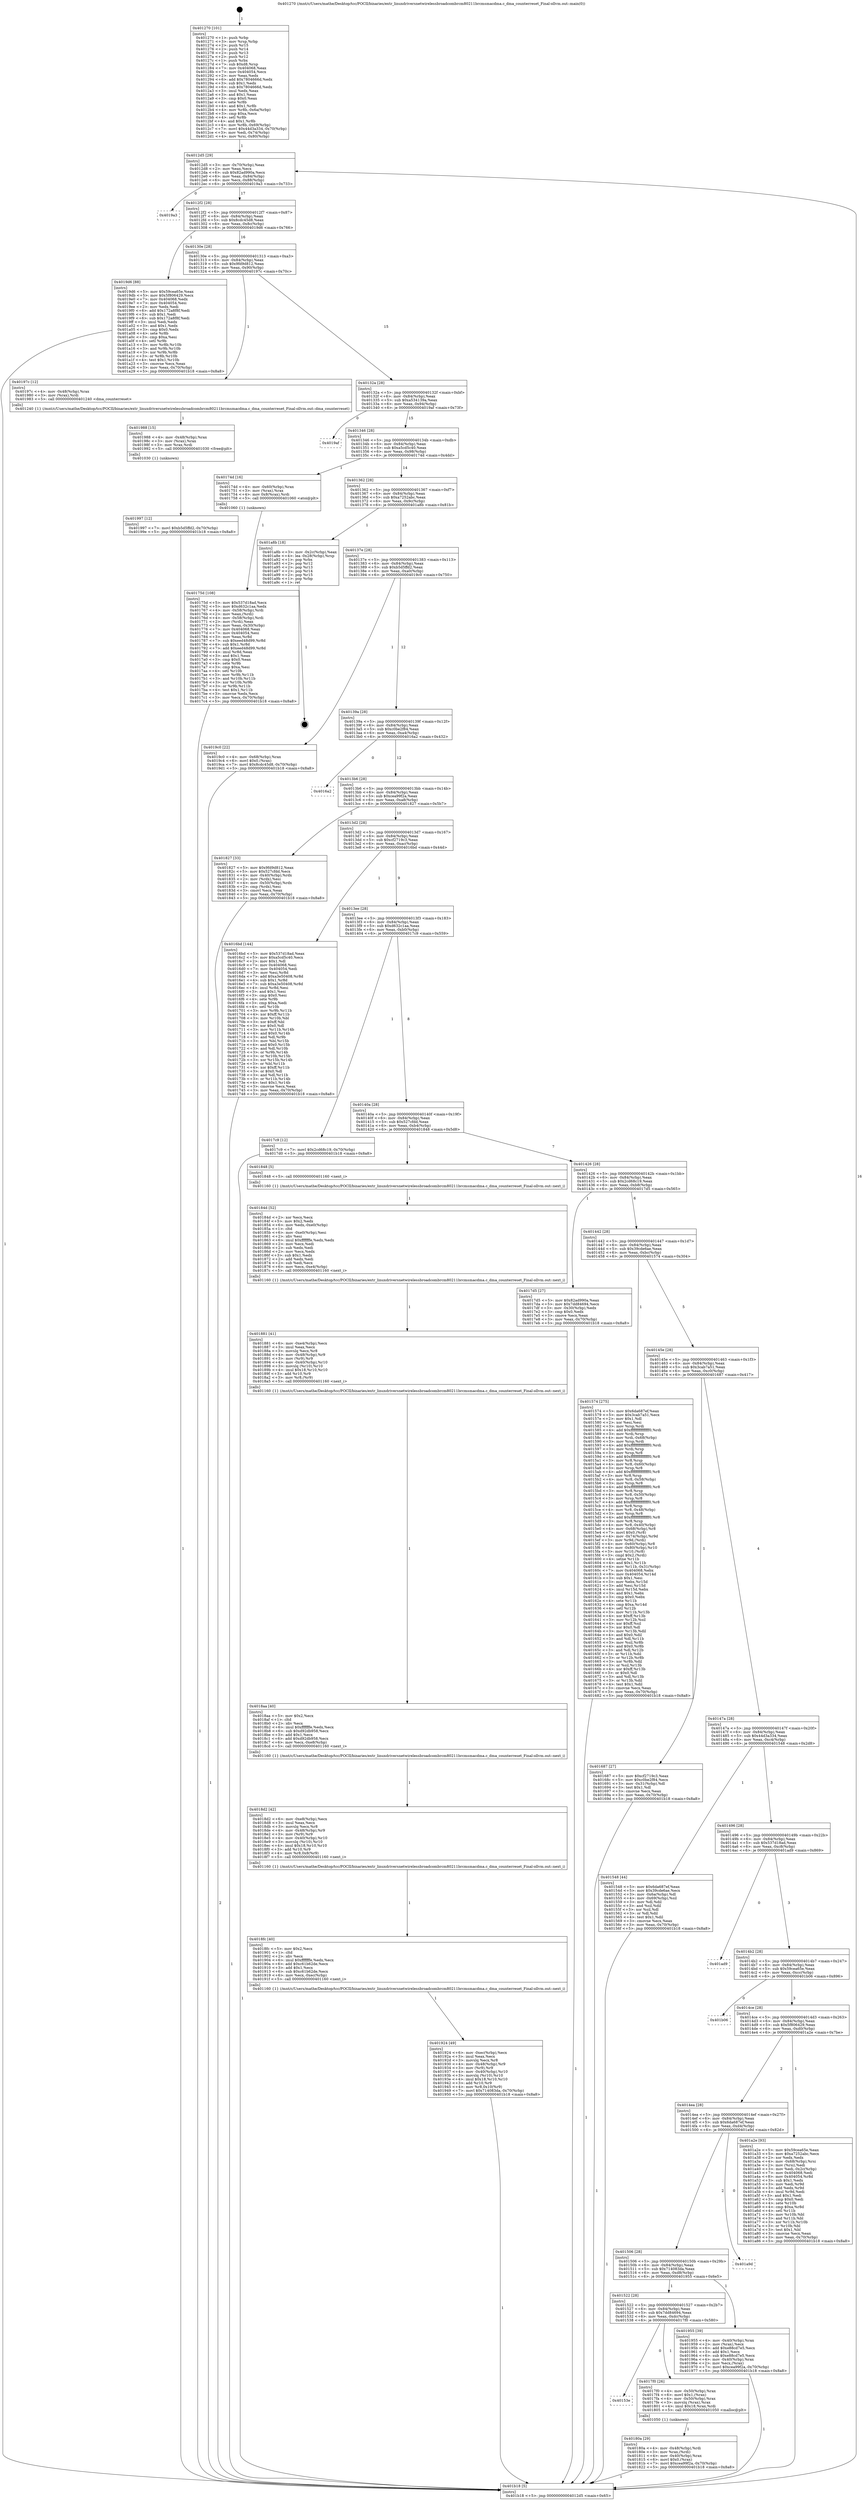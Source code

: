 digraph "0x401270" {
  label = "0x401270 (/mnt/c/Users/mathe/Desktop/tcc/POCII/binaries/extr_linuxdriversnetwirelessbroadcombrcm80211brcmsmacdma.c_dma_counterreset_Final-ollvm.out::main(0))"
  labelloc = "t"
  node[shape=record]

  Entry [label="",width=0.3,height=0.3,shape=circle,fillcolor=black,style=filled]
  "0x4012d5" [label="{
     0x4012d5 [29]\l
     | [instrs]\l
     &nbsp;&nbsp;0x4012d5 \<+3\>: mov -0x70(%rbp),%eax\l
     &nbsp;&nbsp;0x4012d8 \<+2\>: mov %eax,%ecx\l
     &nbsp;&nbsp;0x4012da \<+6\>: sub $0x82ad990a,%ecx\l
     &nbsp;&nbsp;0x4012e0 \<+6\>: mov %eax,-0x84(%rbp)\l
     &nbsp;&nbsp;0x4012e6 \<+6\>: mov %ecx,-0x88(%rbp)\l
     &nbsp;&nbsp;0x4012ec \<+6\>: je 00000000004019a3 \<main+0x733\>\l
  }"]
  "0x4019a3" [label="{
     0x4019a3\l
  }", style=dashed]
  "0x4012f2" [label="{
     0x4012f2 [28]\l
     | [instrs]\l
     &nbsp;&nbsp;0x4012f2 \<+5\>: jmp 00000000004012f7 \<main+0x87\>\l
     &nbsp;&nbsp;0x4012f7 \<+6\>: mov -0x84(%rbp),%eax\l
     &nbsp;&nbsp;0x4012fd \<+5\>: sub $0x8cdc45d8,%eax\l
     &nbsp;&nbsp;0x401302 \<+6\>: mov %eax,-0x8c(%rbp)\l
     &nbsp;&nbsp;0x401308 \<+6\>: je 00000000004019d6 \<main+0x766\>\l
  }"]
  Exit [label="",width=0.3,height=0.3,shape=circle,fillcolor=black,style=filled,peripheries=2]
  "0x4019d6" [label="{
     0x4019d6 [88]\l
     | [instrs]\l
     &nbsp;&nbsp;0x4019d6 \<+5\>: mov $0x59cea65e,%eax\l
     &nbsp;&nbsp;0x4019db \<+5\>: mov $0x5f806429,%ecx\l
     &nbsp;&nbsp;0x4019e0 \<+7\>: mov 0x404068,%edx\l
     &nbsp;&nbsp;0x4019e7 \<+7\>: mov 0x404054,%esi\l
     &nbsp;&nbsp;0x4019ee \<+2\>: mov %edx,%edi\l
     &nbsp;&nbsp;0x4019f0 \<+6\>: add $0x172a8f8f,%edi\l
     &nbsp;&nbsp;0x4019f6 \<+3\>: sub $0x1,%edi\l
     &nbsp;&nbsp;0x4019f9 \<+6\>: sub $0x172a8f8f,%edi\l
     &nbsp;&nbsp;0x4019ff \<+3\>: imul %edi,%edx\l
     &nbsp;&nbsp;0x401a02 \<+3\>: and $0x1,%edx\l
     &nbsp;&nbsp;0x401a05 \<+3\>: cmp $0x0,%edx\l
     &nbsp;&nbsp;0x401a08 \<+4\>: sete %r8b\l
     &nbsp;&nbsp;0x401a0c \<+3\>: cmp $0xa,%esi\l
     &nbsp;&nbsp;0x401a0f \<+4\>: setl %r9b\l
     &nbsp;&nbsp;0x401a13 \<+3\>: mov %r8b,%r10b\l
     &nbsp;&nbsp;0x401a16 \<+3\>: and %r9b,%r10b\l
     &nbsp;&nbsp;0x401a19 \<+3\>: xor %r9b,%r8b\l
     &nbsp;&nbsp;0x401a1c \<+3\>: or %r8b,%r10b\l
     &nbsp;&nbsp;0x401a1f \<+4\>: test $0x1,%r10b\l
     &nbsp;&nbsp;0x401a23 \<+3\>: cmovne %ecx,%eax\l
     &nbsp;&nbsp;0x401a26 \<+3\>: mov %eax,-0x70(%rbp)\l
     &nbsp;&nbsp;0x401a29 \<+5\>: jmp 0000000000401b18 \<main+0x8a8\>\l
  }"]
  "0x40130e" [label="{
     0x40130e [28]\l
     | [instrs]\l
     &nbsp;&nbsp;0x40130e \<+5\>: jmp 0000000000401313 \<main+0xa3\>\l
     &nbsp;&nbsp;0x401313 \<+6\>: mov -0x84(%rbp),%eax\l
     &nbsp;&nbsp;0x401319 \<+5\>: sub $0x9fd9d812,%eax\l
     &nbsp;&nbsp;0x40131e \<+6\>: mov %eax,-0x90(%rbp)\l
     &nbsp;&nbsp;0x401324 \<+6\>: je 000000000040197c \<main+0x70c\>\l
  }"]
  "0x401997" [label="{
     0x401997 [12]\l
     | [instrs]\l
     &nbsp;&nbsp;0x401997 \<+7\>: movl $0xb5d5ffd2,-0x70(%rbp)\l
     &nbsp;&nbsp;0x40199e \<+5\>: jmp 0000000000401b18 \<main+0x8a8\>\l
  }"]
  "0x40197c" [label="{
     0x40197c [12]\l
     | [instrs]\l
     &nbsp;&nbsp;0x40197c \<+4\>: mov -0x48(%rbp),%rax\l
     &nbsp;&nbsp;0x401980 \<+3\>: mov (%rax),%rdi\l
     &nbsp;&nbsp;0x401983 \<+5\>: call 0000000000401240 \<dma_counterreset\>\l
     | [calls]\l
     &nbsp;&nbsp;0x401240 \{1\} (/mnt/c/Users/mathe/Desktop/tcc/POCII/binaries/extr_linuxdriversnetwirelessbroadcombrcm80211brcmsmacdma.c_dma_counterreset_Final-ollvm.out::dma_counterreset)\l
  }"]
  "0x40132a" [label="{
     0x40132a [28]\l
     | [instrs]\l
     &nbsp;&nbsp;0x40132a \<+5\>: jmp 000000000040132f \<main+0xbf\>\l
     &nbsp;&nbsp;0x40132f \<+6\>: mov -0x84(%rbp),%eax\l
     &nbsp;&nbsp;0x401335 \<+5\>: sub $0xa534139a,%eax\l
     &nbsp;&nbsp;0x40133a \<+6\>: mov %eax,-0x94(%rbp)\l
     &nbsp;&nbsp;0x401340 \<+6\>: je 00000000004019af \<main+0x73f\>\l
  }"]
  "0x401988" [label="{
     0x401988 [15]\l
     | [instrs]\l
     &nbsp;&nbsp;0x401988 \<+4\>: mov -0x48(%rbp),%rax\l
     &nbsp;&nbsp;0x40198c \<+3\>: mov (%rax),%rax\l
     &nbsp;&nbsp;0x40198f \<+3\>: mov %rax,%rdi\l
     &nbsp;&nbsp;0x401992 \<+5\>: call 0000000000401030 \<free@plt\>\l
     | [calls]\l
     &nbsp;&nbsp;0x401030 \{1\} (unknown)\l
  }"]
  "0x4019af" [label="{
     0x4019af\l
  }", style=dashed]
  "0x401346" [label="{
     0x401346 [28]\l
     | [instrs]\l
     &nbsp;&nbsp;0x401346 \<+5\>: jmp 000000000040134b \<main+0xdb\>\l
     &nbsp;&nbsp;0x40134b \<+6\>: mov -0x84(%rbp),%eax\l
     &nbsp;&nbsp;0x401351 \<+5\>: sub $0xa5cd5c40,%eax\l
     &nbsp;&nbsp;0x401356 \<+6\>: mov %eax,-0x98(%rbp)\l
     &nbsp;&nbsp;0x40135c \<+6\>: je 000000000040174d \<main+0x4dd\>\l
  }"]
  "0x401924" [label="{
     0x401924 [49]\l
     | [instrs]\l
     &nbsp;&nbsp;0x401924 \<+6\>: mov -0xec(%rbp),%ecx\l
     &nbsp;&nbsp;0x40192a \<+3\>: imul %eax,%ecx\l
     &nbsp;&nbsp;0x40192d \<+3\>: movslq %ecx,%r8\l
     &nbsp;&nbsp;0x401930 \<+4\>: mov -0x48(%rbp),%r9\l
     &nbsp;&nbsp;0x401934 \<+3\>: mov (%r9),%r9\l
     &nbsp;&nbsp;0x401937 \<+4\>: mov -0x40(%rbp),%r10\l
     &nbsp;&nbsp;0x40193b \<+3\>: movslq (%r10),%r10\l
     &nbsp;&nbsp;0x40193e \<+4\>: imul $0x18,%r10,%r10\l
     &nbsp;&nbsp;0x401942 \<+3\>: add %r10,%r9\l
     &nbsp;&nbsp;0x401945 \<+4\>: mov %r8,0x10(%r9)\l
     &nbsp;&nbsp;0x401949 \<+7\>: movl $0x714083da,-0x70(%rbp)\l
     &nbsp;&nbsp;0x401950 \<+5\>: jmp 0000000000401b18 \<main+0x8a8\>\l
  }"]
  "0x40174d" [label="{
     0x40174d [16]\l
     | [instrs]\l
     &nbsp;&nbsp;0x40174d \<+4\>: mov -0x60(%rbp),%rax\l
     &nbsp;&nbsp;0x401751 \<+3\>: mov (%rax),%rax\l
     &nbsp;&nbsp;0x401754 \<+4\>: mov 0x8(%rax),%rdi\l
     &nbsp;&nbsp;0x401758 \<+5\>: call 0000000000401060 \<atoi@plt\>\l
     | [calls]\l
     &nbsp;&nbsp;0x401060 \{1\} (unknown)\l
  }"]
  "0x401362" [label="{
     0x401362 [28]\l
     | [instrs]\l
     &nbsp;&nbsp;0x401362 \<+5\>: jmp 0000000000401367 \<main+0xf7\>\l
     &nbsp;&nbsp;0x401367 \<+6\>: mov -0x84(%rbp),%eax\l
     &nbsp;&nbsp;0x40136d \<+5\>: sub $0xa7252abc,%eax\l
     &nbsp;&nbsp;0x401372 \<+6\>: mov %eax,-0x9c(%rbp)\l
     &nbsp;&nbsp;0x401378 \<+6\>: je 0000000000401a8b \<main+0x81b\>\l
  }"]
  "0x4018fc" [label="{
     0x4018fc [40]\l
     | [instrs]\l
     &nbsp;&nbsp;0x4018fc \<+5\>: mov $0x2,%ecx\l
     &nbsp;&nbsp;0x401901 \<+1\>: cltd\l
     &nbsp;&nbsp;0x401902 \<+2\>: idiv %ecx\l
     &nbsp;&nbsp;0x401904 \<+6\>: imul $0xfffffffe,%edx,%ecx\l
     &nbsp;&nbsp;0x40190a \<+6\>: add $0xc61b62de,%ecx\l
     &nbsp;&nbsp;0x401910 \<+3\>: add $0x1,%ecx\l
     &nbsp;&nbsp;0x401913 \<+6\>: sub $0xc61b62de,%ecx\l
     &nbsp;&nbsp;0x401919 \<+6\>: mov %ecx,-0xec(%rbp)\l
     &nbsp;&nbsp;0x40191f \<+5\>: call 0000000000401160 \<next_i\>\l
     | [calls]\l
     &nbsp;&nbsp;0x401160 \{1\} (/mnt/c/Users/mathe/Desktop/tcc/POCII/binaries/extr_linuxdriversnetwirelessbroadcombrcm80211brcmsmacdma.c_dma_counterreset_Final-ollvm.out::next_i)\l
  }"]
  "0x401a8b" [label="{
     0x401a8b [18]\l
     | [instrs]\l
     &nbsp;&nbsp;0x401a8b \<+3\>: mov -0x2c(%rbp),%eax\l
     &nbsp;&nbsp;0x401a8e \<+4\>: lea -0x28(%rbp),%rsp\l
     &nbsp;&nbsp;0x401a92 \<+1\>: pop %rbx\l
     &nbsp;&nbsp;0x401a93 \<+2\>: pop %r12\l
     &nbsp;&nbsp;0x401a95 \<+2\>: pop %r13\l
     &nbsp;&nbsp;0x401a97 \<+2\>: pop %r14\l
     &nbsp;&nbsp;0x401a99 \<+2\>: pop %r15\l
     &nbsp;&nbsp;0x401a9b \<+1\>: pop %rbp\l
     &nbsp;&nbsp;0x401a9c \<+1\>: ret\l
  }"]
  "0x40137e" [label="{
     0x40137e [28]\l
     | [instrs]\l
     &nbsp;&nbsp;0x40137e \<+5\>: jmp 0000000000401383 \<main+0x113\>\l
     &nbsp;&nbsp;0x401383 \<+6\>: mov -0x84(%rbp),%eax\l
     &nbsp;&nbsp;0x401389 \<+5\>: sub $0xb5d5ffd2,%eax\l
     &nbsp;&nbsp;0x40138e \<+6\>: mov %eax,-0xa0(%rbp)\l
     &nbsp;&nbsp;0x401394 \<+6\>: je 00000000004019c0 \<main+0x750\>\l
  }"]
  "0x4018d2" [label="{
     0x4018d2 [42]\l
     | [instrs]\l
     &nbsp;&nbsp;0x4018d2 \<+6\>: mov -0xe8(%rbp),%ecx\l
     &nbsp;&nbsp;0x4018d8 \<+3\>: imul %eax,%ecx\l
     &nbsp;&nbsp;0x4018db \<+3\>: movslq %ecx,%r8\l
     &nbsp;&nbsp;0x4018de \<+4\>: mov -0x48(%rbp),%r9\l
     &nbsp;&nbsp;0x4018e2 \<+3\>: mov (%r9),%r9\l
     &nbsp;&nbsp;0x4018e5 \<+4\>: mov -0x40(%rbp),%r10\l
     &nbsp;&nbsp;0x4018e9 \<+3\>: movslq (%r10),%r10\l
     &nbsp;&nbsp;0x4018ec \<+4\>: imul $0x18,%r10,%r10\l
     &nbsp;&nbsp;0x4018f0 \<+3\>: add %r10,%r9\l
     &nbsp;&nbsp;0x4018f3 \<+4\>: mov %r8,0x8(%r9)\l
     &nbsp;&nbsp;0x4018f7 \<+5\>: call 0000000000401160 \<next_i\>\l
     | [calls]\l
     &nbsp;&nbsp;0x401160 \{1\} (/mnt/c/Users/mathe/Desktop/tcc/POCII/binaries/extr_linuxdriversnetwirelessbroadcombrcm80211brcmsmacdma.c_dma_counterreset_Final-ollvm.out::next_i)\l
  }"]
  "0x4019c0" [label="{
     0x4019c0 [22]\l
     | [instrs]\l
     &nbsp;&nbsp;0x4019c0 \<+4\>: mov -0x68(%rbp),%rax\l
     &nbsp;&nbsp;0x4019c4 \<+6\>: movl $0x0,(%rax)\l
     &nbsp;&nbsp;0x4019ca \<+7\>: movl $0x8cdc45d8,-0x70(%rbp)\l
     &nbsp;&nbsp;0x4019d1 \<+5\>: jmp 0000000000401b18 \<main+0x8a8\>\l
  }"]
  "0x40139a" [label="{
     0x40139a [28]\l
     | [instrs]\l
     &nbsp;&nbsp;0x40139a \<+5\>: jmp 000000000040139f \<main+0x12f\>\l
     &nbsp;&nbsp;0x40139f \<+6\>: mov -0x84(%rbp),%eax\l
     &nbsp;&nbsp;0x4013a5 \<+5\>: sub $0xc0be2f84,%eax\l
     &nbsp;&nbsp;0x4013aa \<+6\>: mov %eax,-0xa4(%rbp)\l
     &nbsp;&nbsp;0x4013b0 \<+6\>: je 00000000004016a2 \<main+0x432\>\l
  }"]
  "0x4018aa" [label="{
     0x4018aa [40]\l
     | [instrs]\l
     &nbsp;&nbsp;0x4018aa \<+5\>: mov $0x2,%ecx\l
     &nbsp;&nbsp;0x4018af \<+1\>: cltd\l
     &nbsp;&nbsp;0x4018b0 \<+2\>: idiv %ecx\l
     &nbsp;&nbsp;0x4018b2 \<+6\>: imul $0xfffffffe,%edx,%ecx\l
     &nbsp;&nbsp;0x4018b8 \<+6\>: sub $0xd92db958,%ecx\l
     &nbsp;&nbsp;0x4018be \<+3\>: add $0x1,%ecx\l
     &nbsp;&nbsp;0x4018c1 \<+6\>: add $0xd92db958,%ecx\l
     &nbsp;&nbsp;0x4018c7 \<+6\>: mov %ecx,-0xe8(%rbp)\l
     &nbsp;&nbsp;0x4018cd \<+5\>: call 0000000000401160 \<next_i\>\l
     | [calls]\l
     &nbsp;&nbsp;0x401160 \{1\} (/mnt/c/Users/mathe/Desktop/tcc/POCII/binaries/extr_linuxdriversnetwirelessbroadcombrcm80211brcmsmacdma.c_dma_counterreset_Final-ollvm.out::next_i)\l
  }"]
  "0x4016a2" [label="{
     0x4016a2\l
  }", style=dashed]
  "0x4013b6" [label="{
     0x4013b6 [28]\l
     | [instrs]\l
     &nbsp;&nbsp;0x4013b6 \<+5\>: jmp 00000000004013bb \<main+0x14b\>\l
     &nbsp;&nbsp;0x4013bb \<+6\>: mov -0x84(%rbp),%eax\l
     &nbsp;&nbsp;0x4013c1 \<+5\>: sub $0xcea99f2a,%eax\l
     &nbsp;&nbsp;0x4013c6 \<+6\>: mov %eax,-0xa8(%rbp)\l
     &nbsp;&nbsp;0x4013cc \<+6\>: je 0000000000401827 \<main+0x5b7\>\l
  }"]
  "0x401881" [label="{
     0x401881 [41]\l
     | [instrs]\l
     &nbsp;&nbsp;0x401881 \<+6\>: mov -0xe4(%rbp),%ecx\l
     &nbsp;&nbsp;0x401887 \<+3\>: imul %eax,%ecx\l
     &nbsp;&nbsp;0x40188a \<+3\>: movslq %ecx,%r8\l
     &nbsp;&nbsp;0x40188d \<+4\>: mov -0x48(%rbp),%r9\l
     &nbsp;&nbsp;0x401891 \<+3\>: mov (%r9),%r9\l
     &nbsp;&nbsp;0x401894 \<+4\>: mov -0x40(%rbp),%r10\l
     &nbsp;&nbsp;0x401898 \<+3\>: movslq (%r10),%r10\l
     &nbsp;&nbsp;0x40189b \<+4\>: imul $0x18,%r10,%r10\l
     &nbsp;&nbsp;0x40189f \<+3\>: add %r10,%r9\l
     &nbsp;&nbsp;0x4018a2 \<+3\>: mov %r8,(%r9)\l
     &nbsp;&nbsp;0x4018a5 \<+5\>: call 0000000000401160 \<next_i\>\l
     | [calls]\l
     &nbsp;&nbsp;0x401160 \{1\} (/mnt/c/Users/mathe/Desktop/tcc/POCII/binaries/extr_linuxdriversnetwirelessbroadcombrcm80211brcmsmacdma.c_dma_counterreset_Final-ollvm.out::next_i)\l
  }"]
  "0x401827" [label="{
     0x401827 [33]\l
     | [instrs]\l
     &nbsp;&nbsp;0x401827 \<+5\>: mov $0x9fd9d812,%eax\l
     &nbsp;&nbsp;0x40182c \<+5\>: mov $0x527cfdd,%ecx\l
     &nbsp;&nbsp;0x401831 \<+4\>: mov -0x40(%rbp),%rdx\l
     &nbsp;&nbsp;0x401835 \<+2\>: mov (%rdx),%esi\l
     &nbsp;&nbsp;0x401837 \<+4\>: mov -0x50(%rbp),%rdx\l
     &nbsp;&nbsp;0x40183b \<+2\>: cmp (%rdx),%esi\l
     &nbsp;&nbsp;0x40183d \<+3\>: cmovl %ecx,%eax\l
     &nbsp;&nbsp;0x401840 \<+3\>: mov %eax,-0x70(%rbp)\l
     &nbsp;&nbsp;0x401843 \<+5\>: jmp 0000000000401b18 \<main+0x8a8\>\l
  }"]
  "0x4013d2" [label="{
     0x4013d2 [28]\l
     | [instrs]\l
     &nbsp;&nbsp;0x4013d2 \<+5\>: jmp 00000000004013d7 \<main+0x167\>\l
     &nbsp;&nbsp;0x4013d7 \<+6\>: mov -0x84(%rbp),%eax\l
     &nbsp;&nbsp;0x4013dd \<+5\>: sub $0xcf2719c3,%eax\l
     &nbsp;&nbsp;0x4013e2 \<+6\>: mov %eax,-0xac(%rbp)\l
     &nbsp;&nbsp;0x4013e8 \<+6\>: je 00000000004016bd \<main+0x44d\>\l
  }"]
  "0x40184d" [label="{
     0x40184d [52]\l
     | [instrs]\l
     &nbsp;&nbsp;0x40184d \<+2\>: xor %ecx,%ecx\l
     &nbsp;&nbsp;0x40184f \<+5\>: mov $0x2,%edx\l
     &nbsp;&nbsp;0x401854 \<+6\>: mov %edx,-0xe0(%rbp)\l
     &nbsp;&nbsp;0x40185a \<+1\>: cltd\l
     &nbsp;&nbsp;0x40185b \<+6\>: mov -0xe0(%rbp),%esi\l
     &nbsp;&nbsp;0x401861 \<+2\>: idiv %esi\l
     &nbsp;&nbsp;0x401863 \<+6\>: imul $0xfffffffe,%edx,%edx\l
     &nbsp;&nbsp;0x401869 \<+2\>: mov %ecx,%edi\l
     &nbsp;&nbsp;0x40186b \<+2\>: sub %edx,%edi\l
     &nbsp;&nbsp;0x40186d \<+2\>: mov %ecx,%edx\l
     &nbsp;&nbsp;0x40186f \<+3\>: sub $0x1,%edx\l
     &nbsp;&nbsp;0x401872 \<+2\>: add %edx,%edi\l
     &nbsp;&nbsp;0x401874 \<+2\>: sub %edi,%ecx\l
     &nbsp;&nbsp;0x401876 \<+6\>: mov %ecx,-0xe4(%rbp)\l
     &nbsp;&nbsp;0x40187c \<+5\>: call 0000000000401160 \<next_i\>\l
     | [calls]\l
     &nbsp;&nbsp;0x401160 \{1\} (/mnt/c/Users/mathe/Desktop/tcc/POCII/binaries/extr_linuxdriversnetwirelessbroadcombrcm80211brcmsmacdma.c_dma_counterreset_Final-ollvm.out::next_i)\l
  }"]
  "0x4016bd" [label="{
     0x4016bd [144]\l
     | [instrs]\l
     &nbsp;&nbsp;0x4016bd \<+5\>: mov $0x537d18ad,%eax\l
     &nbsp;&nbsp;0x4016c2 \<+5\>: mov $0xa5cd5c40,%ecx\l
     &nbsp;&nbsp;0x4016c7 \<+2\>: mov $0x1,%dl\l
     &nbsp;&nbsp;0x4016c9 \<+7\>: mov 0x404068,%esi\l
     &nbsp;&nbsp;0x4016d0 \<+7\>: mov 0x404054,%edi\l
     &nbsp;&nbsp;0x4016d7 \<+3\>: mov %esi,%r8d\l
     &nbsp;&nbsp;0x4016da \<+7\>: add $0xa3e50408,%r8d\l
     &nbsp;&nbsp;0x4016e1 \<+4\>: sub $0x1,%r8d\l
     &nbsp;&nbsp;0x4016e5 \<+7\>: sub $0xa3e50408,%r8d\l
     &nbsp;&nbsp;0x4016ec \<+4\>: imul %r8d,%esi\l
     &nbsp;&nbsp;0x4016f0 \<+3\>: and $0x1,%esi\l
     &nbsp;&nbsp;0x4016f3 \<+3\>: cmp $0x0,%esi\l
     &nbsp;&nbsp;0x4016f6 \<+4\>: sete %r9b\l
     &nbsp;&nbsp;0x4016fa \<+3\>: cmp $0xa,%edi\l
     &nbsp;&nbsp;0x4016fd \<+4\>: setl %r10b\l
     &nbsp;&nbsp;0x401701 \<+3\>: mov %r9b,%r11b\l
     &nbsp;&nbsp;0x401704 \<+4\>: xor $0xff,%r11b\l
     &nbsp;&nbsp;0x401708 \<+3\>: mov %r10b,%bl\l
     &nbsp;&nbsp;0x40170b \<+3\>: xor $0xff,%bl\l
     &nbsp;&nbsp;0x40170e \<+3\>: xor $0x0,%dl\l
     &nbsp;&nbsp;0x401711 \<+3\>: mov %r11b,%r14b\l
     &nbsp;&nbsp;0x401714 \<+4\>: and $0x0,%r14b\l
     &nbsp;&nbsp;0x401718 \<+3\>: and %dl,%r9b\l
     &nbsp;&nbsp;0x40171b \<+3\>: mov %bl,%r15b\l
     &nbsp;&nbsp;0x40171e \<+4\>: and $0x0,%r15b\l
     &nbsp;&nbsp;0x401722 \<+3\>: and %dl,%r10b\l
     &nbsp;&nbsp;0x401725 \<+3\>: or %r9b,%r14b\l
     &nbsp;&nbsp;0x401728 \<+3\>: or %r10b,%r15b\l
     &nbsp;&nbsp;0x40172b \<+3\>: xor %r15b,%r14b\l
     &nbsp;&nbsp;0x40172e \<+3\>: or %bl,%r11b\l
     &nbsp;&nbsp;0x401731 \<+4\>: xor $0xff,%r11b\l
     &nbsp;&nbsp;0x401735 \<+3\>: or $0x0,%dl\l
     &nbsp;&nbsp;0x401738 \<+3\>: and %dl,%r11b\l
     &nbsp;&nbsp;0x40173b \<+3\>: or %r11b,%r14b\l
     &nbsp;&nbsp;0x40173e \<+4\>: test $0x1,%r14b\l
     &nbsp;&nbsp;0x401742 \<+3\>: cmovne %ecx,%eax\l
     &nbsp;&nbsp;0x401745 \<+3\>: mov %eax,-0x70(%rbp)\l
     &nbsp;&nbsp;0x401748 \<+5\>: jmp 0000000000401b18 \<main+0x8a8\>\l
  }"]
  "0x4013ee" [label="{
     0x4013ee [28]\l
     | [instrs]\l
     &nbsp;&nbsp;0x4013ee \<+5\>: jmp 00000000004013f3 \<main+0x183\>\l
     &nbsp;&nbsp;0x4013f3 \<+6\>: mov -0x84(%rbp),%eax\l
     &nbsp;&nbsp;0x4013f9 \<+5\>: sub $0xd632c1aa,%eax\l
     &nbsp;&nbsp;0x4013fe \<+6\>: mov %eax,-0xb0(%rbp)\l
     &nbsp;&nbsp;0x401404 \<+6\>: je 00000000004017c9 \<main+0x559\>\l
  }"]
  "0x40180a" [label="{
     0x40180a [29]\l
     | [instrs]\l
     &nbsp;&nbsp;0x40180a \<+4\>: mov -0x48(%rbp),%rdi\l
     &nbsp;&nbsp;0x40180e \<+3\>: mov %rax,(%rdi)\l
     &nbsp;&nbsp;0x401811 \<+4\>: mov -0x40(%rbp),%rax\l
     &nbsp;&nbsp;0x401815 \<+6\>: movl $0x0,(%rax)\l
     &nbsp;&nbsp;0x40181b \<+7\>: movl $0xcea99f2a,-0x70(%rbp)\l
     &nbsp;&nbsp;0x401822 \<+5\>: jmp 0000000000401b18 \<main+0x8a8\>\l
  }"]
  "0x4017c9" [label="{
     0x4017c9 [12]\l
     | [instrs]\l
     &nbsp;&nbsp;0x4017c9 \<+7\>: movl $0x2cd68c19,-0x70(%rbp)\l
     &nbsp;&nbsp;0x4017d0 \<+5\>: jmp 0000000000401b18 \<main+0x8a8\>\l
  }"]
  "0x40140a" [label="{
     0x40140a [28]\l
     | [instrs]\l
     &nbsp;&nbsp;0x40140a \<+5\>: jmp 000000000040140f \<main+0x19f\>\l
     &nbsp;&nbsp;0x40140f \<+6\>: mov -0x84(%rbp),%eax\l
     &nbsp;&nbsp;0x401415 \<+5\>: sub $0x527cfdd,%eax\l
     &nbsp;&nbsp;0x40141a \<+6\>: mov %eax,-0xb4(%rbp)\l
     &nbsp;&nbsp;0x401420 \<+6\>: je 0000000000401848 \<main+0x5d8\>\l
  }"]
  "0x40153e" [label="{
     0x40153e\l
  }", style=dashed]
  "0x401848" [label="{
     0x401848 [5]\l
     | [instrs]\l
     &nbsp;&nbsp;0x401848 \<+5\>: call 0000000000401160 \<next_i\>\l
     | [calls]\l
     &nbsp;&nbsp;0x401160 \{1\} (/mnt/c/Users/mathe/Desktop/tcc/POCII/binaries/extr_linuxdriversnetwirelessbroadcombrcm80211brcmsmacdma.c_dma_counterreset_Final-ollvm.out::next_i)\l
  }"]
  "0x401426" [label="{
     0x401426 [28]\l
     | [instrs]\l
     &nbsp;&nbsp;0x401426 \<+5\>: jmp 000000000040142b \<main+0x1bb\>\l
     &nbsp;&nbsp;0x40142b \<+6\>: mov -0x84(%rbp),%eax\l
     &nbsp;&nbsp;0x401431 \<+5\>: sub $0x2cd68c19,%eax\l
     &nbsp;&nbsp;0x401436 \<+6\>: mov %eax,-0xb8(%rbp)\l
     &nbsp;&nbsp;0x40143c \<+6\>: je 00000000004017d5 \<main+0x565\>\l
  }"]
  "0x4017f0" [label="{
     0x4017f0 [26]\l
     | [instrs]\l
     &nbsp;&nbsp;0x4017f0 \<+4\>: mov -0x50(%rbp),%rax\l
     &nbsp;&nbsp;0x4017f4 \<+6\>: movl $0x1,(%rax)\l
     &nbsp;&nbsp;0x4017fa \<+4\>: mov -0x50(%rbp),%rax\l
     &nbsp;&nbsp;0x4017fe \<+3\>: movslq (%rax),%rax\l
     &nbsp;&nbsp;0x401801 \<+4\>: imul $0x18,%rax,%rdi\l
     &nbsp;&nbsp;0x401805 \<+5\>: call 0000000000401050 \<malloc@plt\>\l
     | [calls]\l
     &nbsp;&nbsp;0x401050 \{1\} (unknown)\l
  }"]
  "0x4017d5" [label="{
     0x4017d5 [27]\l
     | [instrs]\l
     &nbsp;&nbsp;0x4017d5 \<+5\>: mov $0x82ad990a,%eax\l
     &nbsp;&nbsp;0x4017da \<+5\>: mov $0x7dd84694,%ecx\l
     &nbsp;&nbsp;0x4017df \<+3\>: mov -0x30(%rbp),%edx\l
     &nbsp;&nbsp;0x4017e2 \<+3\>: cmp $0x0,%edx\l
     &nbsp;&nbsp;0x4017e5 \<+3\>: cmove %ecx,%eax\l
     &nbsp;&nbsp;0x4017e8 \<+3\>: mov %eax,-0x70(%rbp)\l
     &nbsp;&nbsp;0x4017eb \<+5\>: jmp 0000000000401b18 \<main+0x8a8\>\l
  }"]
  "0x401442" [label="{
     0x401442 [28]\l
     | [instrs]\l
     &nbsp;&nbsp;0x401442 \<+5\>: jmp 0000000000401447 \<main+0x1d7\>\l
     &nbsp;&nbsp;0x401447 \<+6\>: mov -0x84(%rbp),%eax\l
     &nbsp;&nbsp;0x40144d \<+5\>: sub $0x39cde6ae,%eax\l
     &nbsp;&nbsp;0x401452 \<+6\>: mov %eax,-0xbc(%rbp)\l
     &nbsp;&nbsp;0x401458 \<+6\>: je 0000000000401574 \<main+0x304\>\l
  }"]
  "0x401522" [label="{
     0x401522 [28]\l
     | [instrs]\l
     &nbsp;&nbsp;0x401522 \<+5\>: jmp 0000000000401527 \<main+0x2b7\>\l
     &nbsp;&nbsp;0x401527 \<+6\>: mov -0x84(%rbp),%eax\l
     &nbsp;&nbsp;0x40152d \<+5\>: sub $0x7dd84694,%eax\l
     &nbsp;&nbsp;0x401532 \<+6\>: mov %eax,-0xdc(%rbp)\l
     &nbsp;&nbsp;0x401538 \<+6\>: je 00000000004017f0 \<main+0x580\>\l
  }"]
  "0x401574" [label="{
     0x401574 [275]\l
     | [instrs]\l
     &nbsp;&nbsp;0x401574 \<+5\>: mov $0x6da687ef,%eax\l
     &nbsp;&nbsp;0x401579 \<+5\>: mov $0x3cab7a51,%ecx\l
     &nbsp;&nbsp;0x40157e \<+2\>: mov $0x1,%dl\l
     &nbsp;&nbsp;0x401580 \<+2\>: xor %esi,%esi\l
     &nbsp;&nbsp;0x401582 \<+3\>: mov %rsp,%rdi\l
     &nbsp;&nbsp;0x401585 \<+4\>: add $0xfffffffffffffff0,%rdi\l
     &nbsp;&nbsp;0x401589 \<+3\>: mov %rdi,%rsp\l
     &nbsp;&nbsp;0x40158c \<+4\>: mov %rdi,-0x68(%rbp)\l
     &nbsp;&nbsp;0x401590 \<+3\>: mov %rsp,%rdi\l
     &nbsp;&nbsp;0x401593 \<+4\>: add $0xfffffffffffffff0,%rdi\l
     &nbsp;&nbsp;0x401597 \<+3\>: mov %rdi,%rsp\l
     &nbsp;&nbsp;0x40159a \<+3\>: mov %rsp,%r8\l
     &nbsp;&nbsp;0x40159d \<+4\>: add $0xfffffffffffffff0,%r8\l
     &nbsp;&nbsp;0x4015a1 \<+3\>: mov %r8,%rsp\l
     &nbsp;&nbsp;0x4015a4 \<+4\>: mov %r8,-0x60(%rbp)\l
     &nbsp;&nbsp;0x4015a8 \<+3\>: mov %rsp,%r8\l
     &nbsp;&nbsp;0x4015ab \<+4\>: add $0xfffffffffffffff0,%r8\l
     &nbsp;&nbsp;0x4015af \<+3\>: mov %r8,%rsp\l
     &nbsp;&nbsp;0x4015b2 \<+4\>: mov %r8,-0x58(%rbp)\l
     &nbsp;&nbsp;0x4015b6 \<+3\>: mov %rsp,%r8\l
     &nbsp;&nbsp;0x4015b9 \<+4\>: add $0xfffffffffffffff0,%r8\l
     &nbsp;&nbsp;0x4015bd \<+3\>: mov %r8,%rsp\l
     &nbsp;&nbsp;0x4015c0 \<+4\>: mov %r8,-0x50(%rbp)\l
     &nbsp;&nbsp;0x4015c4 \<+3\>: mov %rsp,%r8\l
     &nbsp;&nbsp;0x4015c7 \<+4\>: add $0xfffffffffffffff0,%r8\l
     &nbsp;&nbsp;0x4015cb \<+3\>: mov %r8,%rsp\l
     &nbsp;&nbsp;0x4015ce \<+4\>: mov %r8,-0x48(%rbp)\l
     &nbsp;&nbsp;0x4015d2 \<+3\>: mov %rsp,%r8\l
     &nbsp;&nbsp;0x4015d5 \<+4\>: add $0xfffffffffffffff0,%r8\l
     &nbsp;&nbsp;0x4015d9 \<+3\>: mov %r8,%rsp\l
     &nbsp;&nbsp;0x4015dc \<+4\>: mov %r8,-0x40(%rbp)\l
     &nbsp;&nbsp;0x4015e0 \<+4\>: mov -0x68(%rbp),%r8\l
     &nbsp;&nbsp;0x4015e4 \<+7\>: movl $0x0,(%r8)\l
     &nbsp;&nbsp;0x4015eb \<+4\>: mov -0x74(%rbp),%r9d\l
     &nbsp;&nbsp;0x4015ef \<+3\>: mov %r9d,(%rdi)\l
     &nbsp;&nbsp;0x4015f2 \<+4\>: mov -0x60(%rbp),%r8\l
     &nbsp;&nbsp;0x4015f6 \<+4\>: mov -0x80(%rbp),%r10\l
     &nbsp;&nbsp;0x4015fa \<+3\>: mov %r10,(%r8)\l
     &nbsp;&nbsp;0x4015fd \<+3\>: cmpl $0x2,(%rdi)\l
     &nbsp;&nbsp;0x401600 \<+4\>: setne %r11b\l
     &nbsp;&nbsp;0x401604 \<+4\>: and $0x1,%r11b\l
     &nbsp;&nbsp;0x401608 \<+4\>: mov %r11b,-0x31(%rbp)\l
     &nbsp;&nbsp;0x40160c \<+7\>: mov 0x404068,%ebx\l
     &nbsp;&nbsp;0x401613 \<+8\>: mov 0x404054,%r14d\l
     &nbsp;&nbsp;0x40161b \<+3\>: sub $0x1,%esi\l
     &nbsp;&nbsp;0x40161e \<+3\>: mov %ebx,%r15d\l
     &nbsp;&nbsp;0x401621 \<+3\>: add %esi,%r15d\l
     &nbsp;&nbsp;0x401624 \<+4\>: imul %r15d,%ebx\l
     &nbsp;&nbsp;0x401628 \<+3\>: and $0x1,%ebx\l
     &nbsp;&nbsp;0x40162b \<+3\>: cmp $0x0,%ebx\l
     &nbsp;&nbsp;0x40162e \<+4\>: sete %r11b\l
     &nbsp;&nbsp;0x401632 \<+4\>: cmp $0xa,%r14d\l
     &nbsp;&nbsp;0x401636 \<+4\>: setl %r12b\l
     &nbsp;&nbsp;0x40163a \<+3\>: mov %r11b,%r13b\l
     &nbsp;&nbsp;0x40163d \<+4\>: xor $0xff,%r13b\l
     &nbsp;&nbsp;0x401641 \<+3\>: mov %r12b,%sil\l
     &nbsp;&nbsp;0x401644 \<+4\>: xor $0xff,%sil\l
     &nbsp;&nbsp;0x401648 \<+3\>: xor $0x0,%dl\l
     &nbsp;&nbsp;0x40164b \<+3\>: mov %r13b,%dil\l
     &nbsp;&nbsp;0x40164e \<+4\>: and $0x0,%dil\l
     &nbsp;&nbsp;0x401652 \<+3\>: and %dl,%r11b\l
     &nbsp;&nbsp;0x401655 \<+3\>: mov %sil,%r8b\l
     &nbsp;&nbsp;0x401658 \<+4\>: and $0x0,%r8b\l
     &nbsp;&nbsp;0x40165c \<+3\>: and %dl,%r12b\l
     &nbsp;&nbsp;0x40165f \<+3\>: or %r11b,%dil\l
     &nbsp;&nbsp;0x401662 \<+3\>: or %r12b,%r8b\l
     &nbsp;&nbsp;0x401665 \<+3\>: xor %r8b,%dil\l
     &nbsp;&nbsp;0x401668 \<+3\>: or %sil,%r13b\l
     &nbsp;&nbsp;0x40166b \<+4\>: xor $0xff,%r13b\l
     &nbsp;&nbsp;0x40166f \<+3\>: or $0x0,%dl\l
     &nbsp;&nbsp;0x401672 \<+3\>: and %dl,%r13b\l
     &nbsp;&nbsp;0x401675 \<+3\>: or %r13b,%dil\l
     &nbsp;&nbsp;0x401678 \<+4\>: test $0x1,%dil\l
     &nbsp;&nbsp;0x40167c \<+3\>: cmovne %ecx,%eax\l
     &nbsp;&nbsp;0x40167f \<+3\>: mov %eax,-0x70(%rbp)\l
     &nbsp;&nbsp;0x401682 \<+5\>: jmp 0000000000401b18 \<main+0x8a8\>\l
  }"]
  "0x40145e" [label="{
     0x40145e [28]\l
     | [instrs]\l
     &nbsp;&nbsp;0x40145e \<+5\>: jmp 0000000000401463 \<main+0x1f3\>\l
     &nbsp;&nbsp;0x401463 \<+6\>: mov -0x84(%rbp),%eax\l
     &nbsp;&nbsp;0x401469 \<+5\>: sub $0x3cab7a51,%eax\l
     &nbsp;&nbsp;0x40146e \<+6\>: mov %eax,-0xc0(%rbp)\l
     &nbsp;&nbsp;0x401474 \<+6\>: je 0000000000401687 \<main+0x417\>\l
  }"]
  "0x401955" [label="{
     0x401955 [39]\l
     | [instrs]\l
     &nbsp;&nbsp;0x401955 \<+4\>: mov -0x40(%rbp),%rax\l
     &nbsp;&nbsp;0x401959 \<+2\>: mov (%rax),%ecx\l
     &nbsp;&nbsp;0x40195b \<+6\>: add $0xe88cd7e5,%ecx\l
     &nbsp;&nbsp;0x401961 \<+3\>: add $0x1,%ecx\l
     &nbsp;&nbsp;0x401964 \<+6\>: sub $0xe88cd7e5,%ecx\l
     &nbsp;&nbsp;0x40196a \<+4\>: mov -0x40(%rbp),%rax\l
     &nbsp;&nbsp;0x40196e \<+2\>: mov %ecx,(%rax)\l
     &nbsp;&nbsp;0x401970 \<+7\>: movl $0xcea99f2a,-0x70(%rbp)\l
     &nbsp;&nbsp;0x401977 \<+5\>: jmp 0000000000401b18 \<main+0x8a8\>\l
  }"]
  "0x401687" [label="{
     0x401687 [27]\l
     | [instrs]\l
     &nbsp;&nbsp;0x401687 \<+5\>: mov $0xcf2719c3,%eax\l
     &nbsp;&nbsp;0x40168c \<+5\>: mov $0xc0be2f84,%ecx\l
     &nbsp;&nbsp;0x401691 \<+3\>: mov -0x31(%rbp),%dl\l
     &nbsp;&nbsp;0x401694 \<+3\>: test $0x1,%dl\l
     &nbsp;&nbsp;0x401697 \<+3\>: cmovne %ecx,%eax\l
     &nbsp;&nbsp;0x40169a \<+3\>: mov %eax,-0x70(%rbp)\l
     &nbsp;&nbsp;0x40169d \<+5\>: jmp 0000000000401b18 \<main+0x8a8\>\l
  }"]
  "0x40147a" [label="{
     0x40147a [28]\l
     | [instrs]\l
     &nbsp;&nbsp;0x40147a \<+5\>: jmp 000000000040147f \<main+0x20f\>\l
     &nbsp;&nbsp;0x40147f \<+6\>: mov -0x84(%rbp),%eax\l
     &nbsp;&nbsp;0x401485 \<+5\>: sub $0x44d3a334,%eax\l
     &nbsp;&nbsp;0x40148a \<+6\>: mov %eax,-0xc4(%rbp)\l
     &nbsp;&nbsp;0x401490 \<+6\>: je 0000000000401548 \<main+0x2d8\>\l
  }"]
  "0x401506" [label="{
     0x401506 [28]\l
     | [instrs]\l
     &nbsp;&nbsp;0x401506 \<+5\>: jmp 000000000040150b \<main+0x29b\>\l
     &nbsp;&nbsp;0x40150b \<+6\>: mov -0x84(%rbp),%eax\l
     &nbsp;&nbsp;0x401511 \<+5\>: sub $0x714083da,%eax\l
     &nbsp;&nbsp;0x401516 \<+6\>: mov %eax,-0xd8(%rbp)\l
     &nbsp;&nbsp;0x40151c \<+6\>: je 0000000000401955 \<main+0x6e5\>\l
  }"]
  "0x401548" [label="{
     0x401548 [44]\l
     | [instrs]\l
     &nbsp;&nbsp;0x401548 \<+5\>: mov $0x6da687ef,%eax\l
     &nbsp;&nbsp;0x40154d \<+5\>: mov $0x39cde6ae,%ecx\l
     &nbsp;&nbsp;0x401552 \<+3\>: mov -0x6a(%rbp),%dl\l
     &nbsp;&nbsp;0x401555 \<+4\>: mov -0x69(%rbp),%sil\l
     &nbsp;&nbsp;0x401559 \<+3\>: mov %dl,%dil\l
     &nbsp;&nbsp;0x40155c \<+3\>: and %sil,%dil\l
     &nbsp;&nbsp;0x40155f \<+3\>: xor %sil,%dl\l
     &nbsp;&nbsp;0x401562 \<+3\>: or %dl,%dil\l
     &nbsp;&nbsp;0x401565 \<+4\>: test $0x1,%dil\l
     &nbsp;&nbsp;0x401569 \<+3\>: cmovne %ecx,%eax\l
     &nbsp;&nbsp;0x40156c \<+3\>: mov %eax,-0x70(%rbp)\l
     &nbsp;&nbsp;0x40156f \<+5\>: jmp 0000000000401b18 \<main+0x8a8\>\l
  }"]
  "0x401496" [label="{
     0x401496 [28]\l
     | [instrs]\l
     &nbsp;&nbsp;0x401496 \<+5\>: jmp 000000000040149b \<main+0x22b\>\l
     &nbsp;&nbsp;0x40149b \<+6\>: mov -0x84(%rbp),%eax\l
     &nbsp;&nbsp;0x4014a1 \<+5\>: sub $0x537d18ad,%eax\l
     &nbsp;&nbsp;0x4014a6 \<+6\>: mov %eax,-0xc8(%rbp)\l
     &nbsp;&nbsp;0x4014ac \<+6\>: je 0000000000401ad9 \<main+0x869\>\l
  }"]
  "0x401b18" [label="{
     0x401b18 [5]\l
     | [instrs]\l
     &nbsp;&nbsp;0x401b18 \<+5\>: jmp 00000000004012d5 \<main+0x65\>\l
  }"]
  "0x401270" [label="{
     0x401270 [101]\l
     | [instrs]\l
     &nbsp;&nbsp;0x401270 \<+1\>: push %rbp\l
     &nbsp;&nbsp;0x401271 \<+3\>: mov %rsp,%rbp\l
     &nbsp;&nbsp;0x401274 \<+2\>: push %r15\l
     &nbsp;&nbsp;0x401276 \<+2\>: push %r14\l
     &nbsp;&nbsp;0x401278 \<+2\>: push %r13\l
     &nbsp;&nbsp;0x40127a \<+2\>: push %r12\l
     &nbsp;&nbsp;0x40127c \<+1\>: push %rbx\l
     &nbsp;&nbsp;0x40127d \<+7\>: sub $0xd8,%rsp\l
     &nbsp;&nbsp;0x401284 \<+7\>: mov 0x404068,%eax\l
     &nbsp;&nbsp;0x40128b \<+7\>: mov 0x404054,%ecx\l
     &nbsp;&nbsp;0x401292 \<+2\>: mov %eax,%edx\l
     &nbsp;&nbsp;0x401294 \<+6\>: add $0x7804666d,%edx\l
     &nbsp;&nbsp;0x40129a \<+3\>: sub $0x1,%edx\l
     &nbsp;&nbsp;0x40129d \<+6\>: sub $0x7804666d,%edx\l
     &nbsp;&nbsp;0x4012a3 \<+3\>: imul %edx,%eax\l
     &nbsp;&nbsp;0x4012a6 \<+3\>: and $0x1,%eax\l
     &nbsp;&nbsp;0x4012a9 \<+3\>: cmp $0x0,%eax\l
     &nbsp;&nbsp;0x4012ac \<+4\>: sete %r8b\l
     &nbsp;&nbsp;0x4012b0 \<+4\>: and $0x1,%r8b\l
     &nbsp;&nbsp;0x4012b4 \<+4\>: mov %r8b,-0x6a(%rbp)\l
     &nbsp;&nbsp;0x4012b8 \<+3\>: cmp $0xa,%ecx\l
     &nbsp;&nbsp;0x4012bb \<+4\>: setl %r8b\l
     &nbsp;&nbsp;0x4012bf \<+4\>: and $0x1,%r8b\l
     &nbsp;&nbsp;0x4012c3 \<+4\>: mov %r8b,-0x69(%rbp)\l
     &nbsp;&nbsp;0x4012c7 \<+7\>: movl $0x44d3a334,-0x70(%rbp)\l
     &nbsp;&nbsp;0x4012ce \<+3\>: mov %edi,-0x74(%rbp)\l
     &nbsp;&nbsp;0x4012d1 \<+4\>: mov %rsi,-0x80(%rbp)\l
  }"]
  "0x401a9d" [label="{
     0x401a9d\l
  }", style=dashed]
  "0x40175d" [label="{
     0x40175d [108]\l
     | [instrs]\l
     &nbsp;&nbsp;0x40175d \<+5\>: mov $0x537d18ad,%ecx\l
     &nbsp;&nbsp;0x401762 \<+5\>: mov $0xd632c1aa,%edx\l
     &nbsp;&nbsp;0x401767 \<+4\>: mov -0x58(%rbp),%rdi\l
     &nbsp;&nbsp;0x40176b \<+2\>: mov %eax,(%rdi)\l
     &nbsp;&nbsp;0x40176d \<+4\>: mov -0x58(%rbp),%rdi\l
     &nbsp;&nbsp;0x401771 \<+2\>: mov (%rdi),%eax\l
     &nbsp;&nbsp;0x401773 \<+3\>: mov %eax,-0x30(%rbp)\l
     &nbsp;&nbsp;0x401776 \<+7\>: mov 0x404068,%eax\l
     &nbsp;&nbsp;0x40177d \<+7\>: mov 0x404054,%esi\l
     &nbsp;&nbsp;0x401784 \<+3\>: mov %eax,%r8d\l
     &nbsp;&nbsp;0x401787 \<+7\>: sub $0xeed48d99,%r8d\l
     &nbsp;&nbsp;0x40178e \<+4\>: sub $0x1,%r8d\l
     &nbsp;&nbsp;0x401792 \<+7\>: add $0xeed48d99,%r8d\l
     &nbsp;&nbsp;0x401799 \<+4\>: imul %r8d,%eax\l
     &nbsp;&nbsp;0x40179d \<+3\>: and $0x1,%eax\l
     &nbsp;&nbsp;0x4017a0 \<+3\>: cmp $0x0,%eax\l
     &nbsp;&nbsp;0x4017a3 \<+4\>: sete %r9b\l
     &nbsp;&nbsp;0x4017a7 \<+3\>: cmp $0xa,%esi\l
     &nbsp;&nbsp;0x4017aa \<+4\>: setl %r10b\l
     &nbsp;&nbsp;0x4017ae \<+3\>: mov %r9b,%r11b\l
     &nbsp;&nbsp;0x4017b1 \<+3\>: and %r10b,%r11b\l
     &nbsp;&nbsp;0x4017b4 \<+3\>: xor %r10b,%r9b\l
     &nbsp;&nbsp;0x4017b7 \<+3\>: or %r9b,%r11b\l
     &nbsp;&nbsp;0x4017ba \<+4\>: test $0x1,%r11b\l
     &nbsp;&nbsp;0x4017be \<+3\>: cmovne %edx,%ecx\l
     &nbsp;&nbsp;0x4017c1 \<+3\>: mov %ecx,-0x70(%rbp)\l
     &nbsp;&nbsp;0x4017c4 \<+5\>: jmp 0000000000401b18 \<main+0x8a8\>\l
  }"]
  "0x4014ea" [label="{
     0x4014ea [28]\l
     | [instrs]\l
     &nbsp;&nbsp;0x4014ea \<+5\>: jmp 00000000004014ef \<main+0x27f\>\l
     &nbsp;&nbsp;0x4014ef \<+6\>: mov -0x84(%rbp),%eax\l
     &nbsp;&nbsp;0x4014f5 \<+5\>: sub $0x6da687ef,%eax\l
     &nbsp;&nbsp;0x4014fa \<+6\>: mov %eax,-0xd4(%rbp)\l
     &nbsp;&nbsp;0x401500 \<+6\>: je 0000000000401a9d \<main+0x82d\>\l
  }"]
  "0x401ad9" [label="{
     0x401ad9\l
  }", style=dashed]
  "0x4014b2" [label="{
     0x4014b2 [28]\l
     | [instrs]\l
     &nbsp;&nbsp;0x4014b2 \<+5\>: jmp 00000000004014b7 \<main+0x247\>\l
     &nbsp;&nbsp;0x4014b7 \<+6\>: mov -0x84(%rbp),%eax\l
     &nbsp;&nbsp;0x4014bd \<+5\>: sub $0x59cea65e,%eax\l
     &nbsp;&nbsp;0x4014c2 \<+6\>: mov %eax,-0xcc(%rbp)\l
     &nbsp;&nbsp;0x4014c8 \<+6\>: je 0000000000401b06 \<main+0x896\>\l
  }"]
  "0x401a2e" [label="{
     0x401a2e [93]\l
     | [instrs]\l
     &nbsp;&nbsp;0x401a2e \<+5\>: mov $0x59cea65e,%eax\l
     &nbsp;&nbsp;0x401a33 \<+5\>: mov $0xa7252abc,%ecx\l
     &nbsp;&nbsp;0x401a38 \<+2\>: xor %edx,%edx\l
     &nbsp;&nbsp;0x401a3a \<+4\>: mov -0x68(%rbp),%rsi\l
     &nbsp;&nbsp;0x401a3e \<+2\>: mov (%rsi),%edi\l
     &nbsp;&nbsp;0x401a40 \<+3\>: mov %edi,-0x2c(%rbp)\l
     &nbsp;&nbsp;0x401a43 \<+7\>: mov 0x404068,%edi\l
     &nbsp;&nbsp;0x401a4a \<+8\>: mov 0x404054,%r8d\l
     &nbsp;&nbsp;0x401a52 \<+3\>: sub $0x1,%edx\l
     &nbsp;&nbsp;0x401a55 \<+3\>: mov %edi,%r9d\l
     &nbsp;&nbsp;0x401a58 \<+3\>: add %edx,%r9d\l
     &nbsp;&nbsp;0x401a5b \<+4\>: imul %r9d,%edi\l
     &nbsp;&nbsp;0x401a5f \<+3\>: and $0x1,%edi\l
     &nbsp;&nbsp;0x401a62 \<+3\>: cmp $0x0,%edi\l
     &nbsp;&nbsp;0x401a65 \<+4\>: sete %r10b\l
     &nbsp;&nbsp;0x401a69 \<+4\>: cmp $0xa,%r8d\l
     &nbsp;&nbsp;0x401a6d \<+4\>: setl %r11b\l
     &nbsp;&nbsp;0x401a71 \<+3\>: mov %r10b,%bl\l
     &nbsp;&nbsp;0x401a74 \<+3\>: and %r11b,%bl\l
     &nbsp;&nbsp;0x401a77 \<+3\>: xor %r11b,%r10b\l
     &nbsp;&nbsp;0x401a7a \<+3\>: or %r10b,%bl\l
     &nbsp;&nbsp;0x401a7d \<+3\>: test $0x1,%bl\l
     &nbsp;&nbsp;0x401a80 \<+3\>: cmovne %ecx,%eax\l
     &nbsp;&nbsp;0x401a83 \<+3\>: mov %eax,-0x70(%rbp)\l
     &nbsp;&nbsp;0x401a86 \<+5\>: jmp 0000000000401b18 \<main+0x8a8\>\l
  }"]
  "0x401b06" [label="{
     0x401b06\l
  }", style=dashed]
  "0x4014ce" [label="{
     0x4014ce [28]\l
     | [instrs]\l
     &nbsp;&nbsp;0x4014ce \<+5\>: jmp 00000000004014d3 \<main+0x263\>\l
     &nbsp;&nbsp;0x4014d3 \<+6\>: mov -0x84(%rbp),%eax\l
     &nbsp;&nbsp;0x4014d9 \<+5\>: sub $0x5f806429,%eax\l
     &nbsp;&nbsp;0x4014de \<+6\>: mov %eax,-0xd0(%rbp)\l
     &nbsp;&nbsp;0x4014e4 \<+6\>: je 0000000000401a2e \<main+0x7be\>\l
  }"]
  Entry -> "0x401270" [label=" 1"]
  "0x4012d5" -> "0x4019a3" [label=" 0"]
  "0x4012d5" -> "0x4012f2" [label=" 17"]
  "0x401a8b" -> Exit [label=" 1"]
  "0x4012f2" -> "0x4019d6" [label=" 1"]
  "0x4012f2" -> "0x40130e" [label=" 16"]
  "0x401a2e" -> "0x401b18" [label=" 1"]
  "0x40130e" -> "0x40197c" [label=" 1"]
  "0x40130e" -> "0x40132a" [label=" 15"]
  "0x4019d6" -> "0x401b18" [label=" 1"]
  "0x40132a" -> "0x4019af" [label=" 0"]
  "0x40132a" -> "0x401346" [label=" 15"]
  "0x4019c0" -> "0x401b18" [label=" 1"]
  "0x401346" -> "0x40174d" [label=" 1"]
  "0x401346" -> "0x401362" [label=" 14"]
  "0x401997" -> "0x401b18" [label=" 1"]
  "0x401362" -> "0x401a8b" [label=" 1"]
  "0x401362" -> "0x40137e" [label=" 13"]
  "0x401988" -> "0x401997" [label=" 1"]
  "0x40137e" -> "0x4019c0" [label=" 1"]
  "0x40137e" -> "0x40139a" [label=" 12"]
  "0x40197c" -> "0x401988" [label=" 1"]
  "0x40139a" -> "0x4016a2" [label=" 0"]
  "0x40139a" -> "0x4013b6" [label=" 12"]
  "0x401955" -> "0x401b18" [label=" 1"]
  "0x4013b6" -> "0x401827" [label=" 2"]
  "0x4013b6" -> "0x4013d2" [label=" 10"]
  "0x401924" -> "0x401b18" [label=" 1"]
  "0x4013d2" -> "0x4016bd" [label=" 1"]
  "0x4013d2" -> "0x4013ee" [label=" 9"]
  "0x4018fc" -> "0x401924" [label=" 1"]
  "0x4013ee" -> "0x4017c9" [label=" 1"]
  "0x4013ee" -> "0x40140a" [label=" 8"]
  "0x4018d2" -> "0x4018fc" [label=" 1"]
  "0x40140a" -> "0x401848" [label=" 1"]
  "0x40140a" -> "0x401426" [label=" 7"]
  "0x4018aa" -> "0x4018d2" [label=" 1"]
  "0x401426" -> "0x4017d5" [label=" 1"]
  "0x401426" -> "0x401442" [label=" 6"]
  "0x401881" -> "0x4018aa" [label=" 1"]
  "0x401442" -> "0x401574" [label=" 1"]
  "0x401442" -> "0x40145e" [label=" 5"]
  "0x401848" -> "0x40184d" [label=" 1"]
  "0x40145e" -> "0x401687" [label=" 1"]
  "0x40145e" -> "0x40147a" [label=" 4"]
  "0x401827" -> "0x401b18" [label=" 2"]
  "0x40147a" -> "0x401548" [label=" 1"]
  "0x40147a" -> "0x401496" [label=" 3"]
  "0x401548" -> "0x401b18" [label=" 1"]
  "0x401270" -> "0x4012d5" [label=" 1"]
  "0x401b18" -> "0x4012d5" [label=" 16"]
  "0x4017f0" -> "0x40180a" [label=" 1"]
  "0x401574" -> "0x401b18" [label=" 1"]
  "0x401687" -> "0x401b18" [label=" 1"]
  "0x4016bd" -> "0x401b18" [label=" 1"]
  "0x40174d" -> "0x40175d" [label=" 1"]
  "0x40175d" -> "0x401b18" [label=" 1"]
  "0x4017c9" -> "0x401b18" [label=" 1"]
  "0x4017d5" -> "0x401b18" [label=" 1"]
  "0x401522" -> "0x40153e" [label=" 0"]
  "0x401496" -> "0x401ad9" [label=" 0"]
  "0x401496" -> "0x4014b2" [label=" 3"]
  "0x40184d" -> "0x401881" [label=" 1"]
  "0x4014b2" -> "0x401b06" [label=" 0"]
  "0x4014b2" -> "0x4014ce" [label=" 3"]
  "0x401506" -> "0x401522" [label=" 1"]
  "0x4014ce" -> "0x401a2e" [label=" 1"]
  "0x4014ce" -> "0x4014ea" [label=" 2"]
  "0x401522" -> "0x4017f0" [label=" 1"]
  "0x4014ea" -> "0x401a9d" [label=" 0"]
  "0x4014ea" -> "0x401506" [label=" 2"]
  "0x40180a" -> "0x401b18" [label=" 1"]
  "0x401506" -> "0x401955" [label=" 1"]
}
